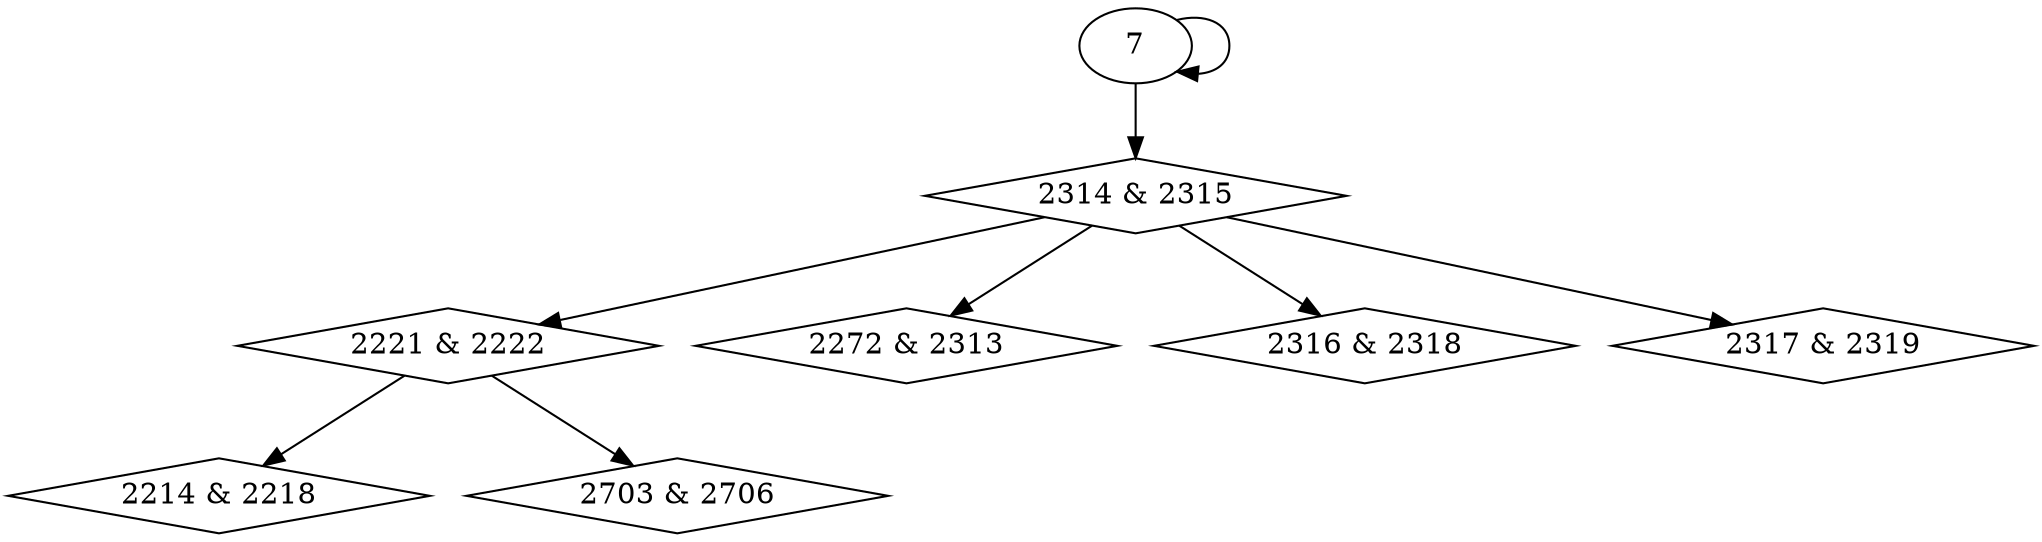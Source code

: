 digraph {
0 [label = "2214 & 2218", shape = diamond];
1 [label = "2221 & 2222", shape = diamond];
2 [label = "2272 & 2313", shape = diamond];
3 [label = "2314 & 2315", shape = diamond];
4 [label = "2316 & 2318", shape = diamond];
5 [label = "2317 & 2319", shape = diamond];
6 [label = "2703 & 2706", shape = diamond];
1 -> 0;
3 -> 1;
3 -> 2;
7 -> 3;
3 -> 4;
3 -> 5;
1 -> 6;
7 -> 7;
}
